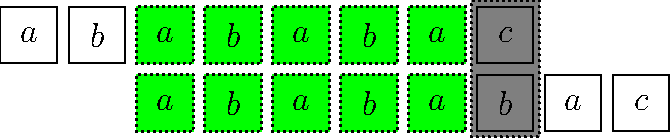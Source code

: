 //创始next的图像
unitsize(1cm);
string P = "abababac";

real margin=0.2;
real len=1;

//draw-background
real lastx = (length(P) -1) *(len+margin)-margin/2;
real lasty = -(len+margin)-margin/2;
filldraw( box((lastx,lasty),(lastx+len+margin,lasty+2*len+2*margin)) ,gray,Dotted);
//defaultpen = fontsize(16pt);
defaultpen(fontsize(16pt));
void create_stirng_box(real xx,real yy,int s,int t) {
  for( int i = 0 ;i< length(P);++i){
    real x = xx+i*(len+margin);
    real y = yy;
    path rect = box((x,y),(x+len,y+len));
    if( i >= s && i <=t)
      filldraw(rect,green,Dotted);
      //filldraw(rect,red);
    else
      draw(rect);

    string subs = substr(P,i,1);
    label("$" + subs + "$",(x+len/2,y+len/2));
  }
}

create_stirng_box(0,0,2,6);
create_stirng_box(2*(len+margin),-(len+margin),0,4);


//shipout();
